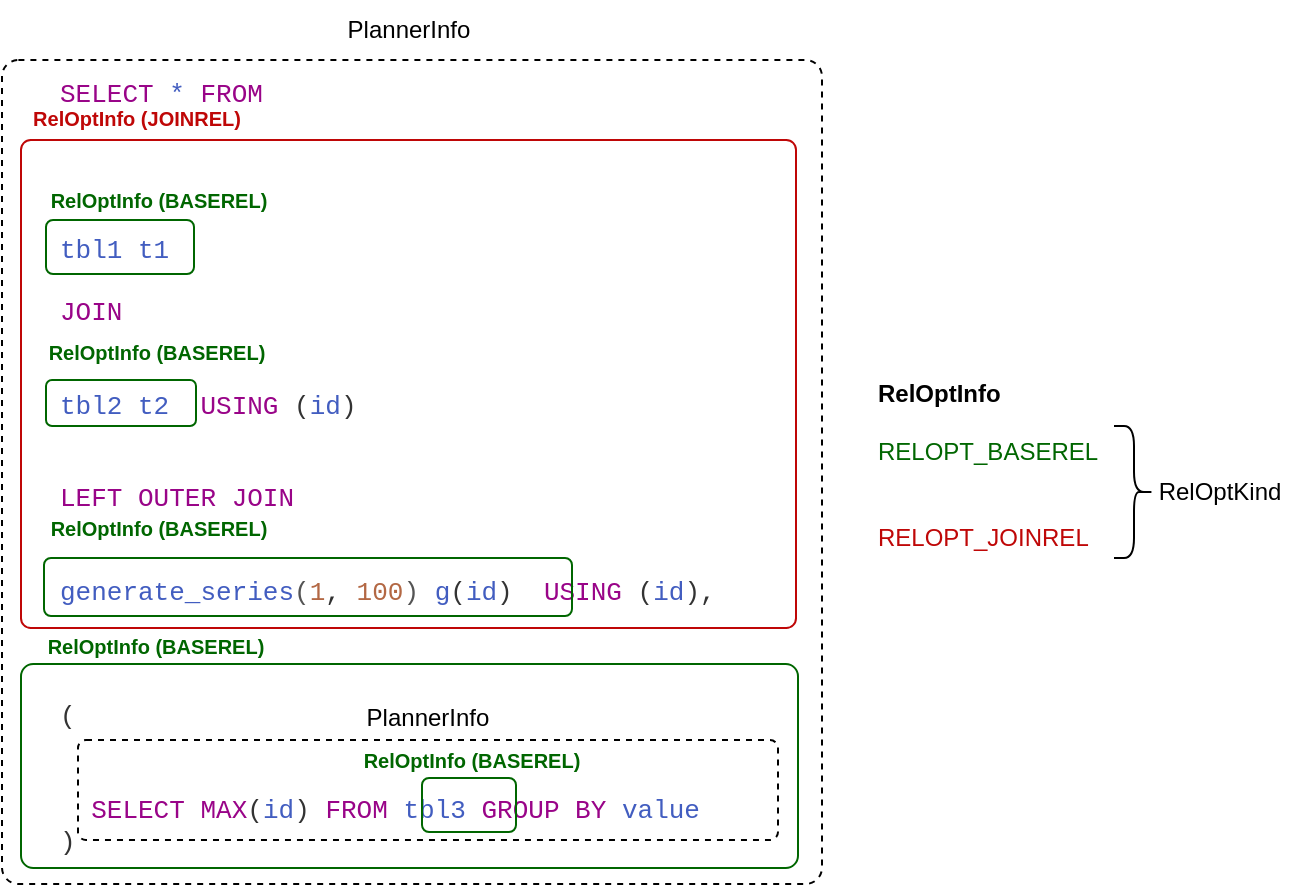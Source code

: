 <mxfile version="24.7.8">
  <diagram name="Страница — 1" id="Zvr2eW7H0rXLNG6UFAMz">
    <mxGraphModel dx="1543" dy="288" grid="1" gridSize="10" guides="1" tooltips="1" connect="1" arrows="1" fold="1" page="1" pageScale="1" pageWidth="827" pageHeight="1169" math="0" shadow="0">
      <root>
        <mxCell id="0" />
        <mxCell id="1" parent="0" />
        <UserObject label="&lt;div style=&quot;font-size: 13px;&quot;&gt;&lt;span style=&quot;background-color: initial; font-size: 13px;&quot;&gt;&lt;font style=&quot;font-size: 13px;&quot; color=&quot;#990488&quot;&gt;SELECT&lt;/font&gt;&amp;nbsp;&lt;font style=&quot;font-size: 13px;&quot; color=&quot;#425dc0&quot;&gt;*&lt;/font&gt;&lt;font style=&quot;font-size: 13px;&quot; color=&quot;#990488&quot;&gt;&amp;nbsp;FROM&lt;/font&gt;&lt;/span&gt;&lt;/div&gt;&lt;div style=&quot;font-size: 13px;&quot;&gt;&lt;span style=&quot;background-color: initial; font-size: 13px;&quot;&gt;&amp;nbsp;&lt;/span&gt;&lt;/div&gt;&lt;div style=&quot;font-size: 13px;&quot;&gt;&lt;span style=&quot;background-color: initial; font-size: 13px;&quot;&gt;&lt;font style=&quot;font-size: 13px;&quot; color=&quot;#425dc0&quot;&gt;&lt;br style=&quot;font-size: 13px;&quot;&gt;&lt;/font&gt;&lt;/span&gt;&lt;/div&gt;&lt;div style=&quot;font-size: 13px;&quot;&gt;&lt;span style=&quot;background-color: initial; font-size: 13px;&quot;&gt;&lt;font style=&quot;font-size: 13px;&quot; color=&quot;#425dc0&quot;&gt;&lt;br style=&quot;font-size: 13px;&quot;&gt;&lt;/font&gt;&lt;/span&gt;&lt;/div&gt;&lt;div style=&quot;font-size: 13px;&quot;&gt;&lt;span style=&quot;background-color: initial; font-size: 13px;&quot;&gt;&lt;font style=&quot;font-size: 13px;&quot; color=&quot;#425dc0&quot;&gt;&lt;br style=&quot;font-size: 13px;&quot;&gt;&lt;/font&gt;&lt;/span&gt;&lt;/div&gt;&lt;div style=&quot;font-size: 13px;&quot;&gt;&lt;span style=&quot;background-color: initial; font-size: 13px;&quot;&gt;&lt;font style=&quot;font-size: 13px;&quot; color=&quot;#425dc0&quot;&gt;tbl1 t1&lt;/font&gt;&lt;font style=&quot;font-size: 13px;&quot; color=&quot;#990488&quot;&gt;&amp;nbsp;&lt;/font&gt;&lt;/span&gt;&lt;/div&gt;&lt;div style=&quot;font-size: 13px;&quot;&gt;&lt;span style=&quot;background-color: initial; color: rgb(153, 4, 136); font-size: 13px;&quot;&gt;&lt;br style=&quot;font-size: 13px;&quot;&gt;&lt;/span&gt;&lt;/div&gt;&lt;div style=&quot;font-size: 13px;&quot;&gt;&lt;span style=&quot;background-color: initial; color: rgb(153, 4, 136); font-size: 13px;&quot;&gt;JOIN&amp;nbsp;&lt;/span&gt;&lt;/div&gt;&lt;div style=&quot;font-size: 13px;&quot;&gt;&lt;span style=&quot;background-color: initial; color: rgb(66, 93, 192); font-size: 13px;&quot;&gt;&lt;br style=&quot;font-size: 13px;&quot;&gt;&lt;/span&gt;&lt;/div&gt;&lt;div style=&quot;font-size: 13px;&quot;&gt;&lt;span style=&quot;background-color: initial; color: rgb(66, 93, 192); font-size: 13px;&quot;&gt;&lt;br&gt;&lt;/span&gt;&lt;/div&gt;&lt;div style=&quot;font-size: 13px;&quot;&gt;&lt;span style=&quot;background-color: initial; color: rgb(66, 93, 192); font-size: 13px;&quot;&gt;tbl2 t2&amp;nbsp; &lt;/span&gt;&lt;font style=&quot;background-color: initial; font-size: 13px;&quot; color=&quot;#990488&quot;&gt;USING&lt;/font&gt;&lt;span style=&quot;background-color: initial; color: rgb(66, 93, 192); font-size: 13px;&quot;&gt;&amp;nbsp;&lt;/span&gt;&lt;font style=&quot;background-color: initial; color: rgb(51, 51, 51); font-size: 13px;&quot; color=&quot;#333333&quot;&gt;(&lt;/font&gt;&lt;font style=&quot;background-color: initial; font-size: 13px;&quot; color=&quot;#425dc0&quot;&gt;id&lt;/font&gt;&lt;font style=&quot;background-color: initial; color: rgb(51, 51, 51); font-size: 13px;&quot; color=&quot;#333333&quot;&gt;)&lt;/font&gt;&lt;br style=&quot;font-size: 13px;&quot;&gt;&lt;/div&gt;&lt;div style=&quot;color: rgb(51, 51, 51); font-size: 13px;&quot;&gt;&lt;font style=&quot;font-size: 13px;&quot; color=&quot;#333333&quot;&gt;&lt;br style=&quot;font-size: 13px;&quot;&gt;&lt;/font&gt;&lt;/div&gt;&lt;div style=&quot;font-size: 13px;&quot;&gt;&lt;br style=&quot;font-size: 13px;&quot;&gt;&lt;/div&gt;&lt;div style=&quot;font-size: 13px;&quot;&gt;&lt;font style=&quot;font-size: 13px;&quot; color=&quot;#990488&quot;&gt;LEFT OUTER JOIN&lt;/font&gt;&lt;/div&gt;&lt;div style=&quot;font-size: 13px;&quot;&gt;&lt;font style=&quot;font-size: 13px;&quot; color=&quot;#990488&quot;&gt;&lt;br&gt;&lt;/font&gt;&lt;/div&gt;&lt;div style=&quot;font-size: 13px;&quot;&gt;&lt;font style=&quot;font-size: 13px;&quot; color=&quot;#425dc0&quot;&gt;&lt;br style=&quot;font-size: 13px;&quot;&gt;&lt;/font&gt;&lt;/div&gt;&lt;div style=&quot;font-size: 13px;&quot;&gt;&lt;font style=&quot;font-size: 13px;&quot; color=&quot;#425dc0&quot;&gt;generate_series&lt;/font&gt;&lt;font style=&quot;font-size: 13px;&quot; color=&quot;#545454&quot;&gt;(&lt;/font&gt;&lt;font style=&quot;font-size: 13px;&quot; color=&quot;#b36844&quot;&gt;1&lt;/font&gt;&lt;font style=&quot;font-size: 13px;&quot; color=&quot;#313131&quot;&gt;,&lt;/font&gt;&lt;font style=&quot;font-size: 13px;&quot; color=&quot;#990488&quot;&gt; &lt;/font&gt;&lt;font style=&quot;font-size: 13px;&quot; color=&quot;#b36844&quot;&gt;100&lt;/font&gt;&lt;font style=&quot;font-size: 13px;&quot; color=&quot;#545454&quot;&gt;)&lt;/font&gt;&lt;font style=&quot;font-size: 13px;&quot; color=&quot;#990488&quot;&gt; &lt;/font&gt;&lt;font style=&quot;font-size: 13px;&quot; color=&quot;#425dc0&quot;&gt;g&lt;/font&gt;&lt;font style=&quot;background-color: initial; color: rgb(51, 51, 51); font-size: 13px;&quot; color=&quot;#333333&quot;&gt;(&lt;/font&gt;&lt;font style=&quot;background-color: initial; font-size: 13px;&quot; color=&quot;#425dc0&quot;&gt;id&lt;/font&gt;&lt;font style=&quot;background-color: initial; color: rgb(51, 51, 51); font-size: 13px;&quot; color=&quot;#333333&quot;&gt;)&amp;nbsp;&amp;nbsp;&lt;/font&gt;&lt;font style=&quot;background-color: initial;&quot; color=&quot;#990488&quot;&gt;USING&amp;nbsp;&lt;/font&gt;&lt;font style=&quot;background-color: initial; color: rgb(51, 51, 51);&quot; color=&quot;#333333&quot;&gt;(&lt;/font&gt;&lt;font style=&quot;background-color: initial;&quot; color=&quot;#425dc0&quot;&gt;id&lt;/font&gt;&lt;font style=&quot;background-color: initial; color: rgb(51, 51, 51);&quot; color=&quot;#333333&quot;&gt;),&lt;/font&gt;&lt;/div&gt;&lt;div style=&quot;color: rgb(51, 51, 51); font-size: 13px;&quot;&gt;&lt;br&gt;&lt;/div&gt;&lt;div style=&quot;color: rgb(51, 51, 51); font-size: 13px;&quot;&gt;&lt;br&gt;&lt;/div&gt;&lt;div style=&quot;color: rgb(51, 51, 51); font-size: 13px;&quot;&gt;&lt;br&gt;&lt;/div&gt;&lt;font style=&quot;font-size: 13px;&quot; color=&quot;#333333&quot;&gt;(&lt;/font&gt;&lt;div&gt;&lt;font style=&quot;background-color: initial; font-size: 13px;&quot; color=&quot;#990488&quot;&gt;&lt;br&gt;&lt;/font&gt;&lt;/div&gt;&lt;div&gt;&lt;font style=&quot;background-color: initial; font-size: 13px;&quot; color=&quot;#990488&quot;&gt;&lt;br&gt;&lt;/font&gt;&lt;/div&gt;&lt;div&gt;&lt;font style=&quot;background-color: initial; font-size: 13px;&quot; color=&quot;#990488&quot;&gt;&amp;nbsp; SELECT&lt;/font&gt;&lt;span style=&quot;background-color: initial; font-size: 13px;&quot;&gt; &lt;/span&gt;&lt;font style=&quot;background-color: initial; font-size: 13px;&quot; color=&quot;#990488&quot;&gt;MAX&lt;/font&gt;&lt;font style=&quot;background-color: initial; font-size: 13px;&quot; color=&quot;#333333&quot;&gt;(&lt;/font&gt;&lt;font style=&quot;background-color: initial; font-size: 13px;&quot; color=&quot;#425dc0&quot;&gt;id&lt;/font&gt;&lt;font style=&quot;background-color: initial; font-size: 13px;&quot; color=&quot;#333333&quot;&gt;)&lt;/font&gt;&lt;span style=&quot;background-color: initial; font-size: 13px;&quot;&gt;&amp;nbsp;&lt;/span&gt;&lt;font style=&quot;background-color: initial; font-size: 13px;&quot; color=&quot;#990488&quot;&gt;FROM&lt;/font&gt;&lt;span style=&quot;background-color: initial; font-size: 13px;&quot;&gt; &lt;/span&gt;&lt;font style=&quot;background-color: initial; font-size: 13px;&quot; color=&quot;#425dc0&quot;&gt;tbl3&lt;/font&gt;&lt;span style=&quot;background-color: initial; font-size: 13px;&quot;&gt;&amp;nbsp;&lt;/span&gt;&lt;font style=&quot;background-color: initial; font-size: 13px;&quot; color=&quot;#990488&quot;&gt;GROUP BY&lt;/font&gt;&lt;font style=&quot;background-color: initial; font-size: 13px;&quot; color=&quot;#425dc0&quot;&gt; value&lt;/font&gt;&lt;/div&gt;&lt;div&gt;&lt;span style=&quot;background-color: initial; color: rgb(51, 51, 51);&quot;&gt;)&lt;/span&gt;&lt;br&gt;&lt;/div&gt;" link="explain select t1.value, max(t1.id) from tbl t1&#xa;join&#xa;(select id from tbl where value = 1 or value = 2) t2&#xa;using (id)&#xa;group by t1.value&#xa;having count(t1.id) &gt; 100;" id="RwIBvyNCzQx5JKe9MGN5-47">
          <mxCell style="text;html=1;align=left;verticalAlign=middle;whiteSpace=wrap;rounded=0;fontFamily=Courier New;shadow=0;horizontal=1;spacing=2;fontSize=13;" parent="1" vertex="1">
            <mxGeometry x="-603" y="190" width="391" height="407" as="geometry" />
          </mxCell>
        </UserObject>
        <mxCell id="RwIBvyNCzQx5JKe9MGN5-48" value="" style="rounded=1;whiteSpace=wrap;html=1;fillColor=none;align=left;verticalAlign=top;arcSize=13;strokeColor=#006600;" parent="1" vertex="1">
          <mxGeometry x="-608" y="270" width="74" height="27" as="geometry" />
        </mxCell>
        <mxCell id="RwIBvyNCzQx5JKe9MGN5-49" value="RelOptInfo (BASEREL)" style="text;html=1;align=center;verticalAlign=middle;whiteSpace=wrap;rounded=0;fontSize=10;fontStyle=1;fontColor=#006600;" parent="1" vertex="1">
          <mxGeometry x="-610.5" y="245" width="116.5" height="30" as="geometry" />
        </mxCell>
        <mxCell id="RwIBvyNCzQx5JKe9MGN5-50" value="" style="rounded=1;whiteSpace=wrap;html=1;fillColor=none;align=left;verticalAlign=top;arcSize=13;strokeColor=#006600;" parent="1" vertex="1">
          <mxGeometry x="-608" y="350" width="75" height="23" as="geometry" />
        </mxCell>
        <mxCell id="RwIBvyNCzQx5JKe9MGN5-51" value="RelOptInfo (BASEREL)" style="text;html=1;align=center;verticalAlign=middle;whiteSpace=wrap;rounded=0;fontSize=10;fontStyle=1;fontColor=#006600;" parent="1" vertex="1">
          <mxGeometry x="-621" y="321" width="137" height="30" as="geometry" />
        </mxCell>
        <mxCell id="RwIBvyNCzQx5JKe9MGN5-54" value="" style="rounded=1;whiteSpace=wrap;html=1;fillColor=none;align=left;verticalAlign=top;arcSize=12;strokeColor=#006600;" parent="1" vertex="1">
          <mxGeometry x="-609" y="439" width="264" height="29" as="geometry" />
        </mxCell>
        <mxCell id="RwIBvyNCzQx5JKe9MGN5-55" value="RelOptInfo (BASEREL)" style="text;html=1;align=center;verticalAlign=middle;whiteSpace=wrap;rounded=0;fontSize=10;fontStyle=1;fontColor=#006600;" parent="1" vertex="1">
          <mxGeometry x="-612" y="409" width="121" height="30" as="geometry" />
        </mxCell>
        <mxCell id="RwIBvyNCzQx5JKe9MGN5-56" value="" style="rounded=1;whiteSpace=wrap;html=1;fillColor=none;align=left;verticalAlign=top;arcSize=2;strokeColor=#BF0707;" parent="1" vertex="1">
          <mxGeometry x="-620.5" y="230" width="387.5" height="244" as="geometry" />
        </mxCell>
        <mxCell id="RwIBvyNCzQx5JKe9MGN5-57" value="RelOptInfo (JOINREL)" style="text;html=1;align=center;verticalAlign=middle;whiteSpace=wrap;rounded=0;fontSize=10;fontStyle=1;fontColor=#BF0707;" parent="1" vertex="1">
          <mxGeometry x="-622" y="204" width="119" height="30" as="geometry" />
        </mxCell>
        <mxCell id="RwIBvyNCzQx5JKe9MGN5-58" value="" style="rounded=1;whiteSpace=wrap;html=1;fillColor=none;align=left;verticalAlign=top;arcSize=6;strokeColor=#006600;" parent="1" vertex="1">
          <mxGeometry x="-620.5" y="492" width="388.5" height="102" as="geometry" />
        </mxCell>
        <mxCell id="RwIBvyNCzQx5JKe9MGN5-59" value="RelOptInfo (BASEREL)" style="text;html=1;align=center;verticalAlign=middle;whiteSpace=wrap;rounded=0;fontSize=10;fontStyle=1;fontColor=#006600;" parent="1" vertex="1">
          <mxGeometry x="-616" y="468" width="126" height="30" as="geometry" />
        </mxCell>
        <mxCell id="RwIBvyNCzQx5JKe9MGN5-60" value="" style="rounded=1;whiteSpace=wrap;html=1;fillColor=none;align=left;verticalAlign=top;arcSize=13;strokeColor=#006600;" parent="1" vertex="1">
          <mxGeometry x="-420" y="549" width="47" height="27" as="geometry" />
        </mxCell>
        <mxCell id="RwIBvyNCzQx5JKe9MGN5-61" value="RelOptInfo (BASEREL)" style="text;html=1;align=center;verticalAlign=middle;whiteSpace=wrap;rounded=0;fontSize=10;fontStyle=1;fontColor=#006600;" parent="1" vertex="1">
          <mxGeometry x="-459" y="525" width="128" height="30" as="geometry" />
        </mxCell>
        <mxCell id="RwIBvyNCzQx5JKe9MGN5-62" value="" style="rounded=1;whiteSpace=wrap;html=1;fillColor=none;arcSize=8;dashed=1;" parent="1" vertex="1">
          <mxGeometry x="-592" y="530" width="350" height="50" as="geometry" />
        </mxCell>
        <mxCell id="RwIBvyNCzQx5JKe9MGN5-63" value="" style="rounded=1;whiteSpace=wrap;html=1;fillColor=none;arcSize=2;dashed=1;" parent="1" vertex="1">
          <mxGeometry x="-630" y="190" width="410" height="412" as="geometry" />
        </mxCell>
        <mxCell id="RwIBvyNCzQx5JKe9MGN5-64" value="PlannerInfo" style="text;html=1;align=center;verticalAlign=middle;whiteSpace=wrap;rounded=0;" parent="1" vertex="1">
          <mxGeometry x="-467.25" y="160" width="81" height="30" as="geometry" />
        </mxCell>
        <mxCell id="RwIBvyNCzQx5JKe9MGN5-65" value="PlannerInfo" style="text;html=1;align=center;verticalAlign=middle;whiteSpace=wrap;rounded=0;" parent="1" vertex="1">
          <mxGeometry x="-464" y="504" width="94" height="30" as="geometry" />
        </mxCell>
        <mxCell id="t9thQ7US38gsmwE2zDbH-1" value="&lt;b&gt;RelOptInfo&lt;/b&gt;&lt;div&gt;&lt;br&gt;&lt;/div&gt;&lt;div&gt;&lt;font color=&quot;#006600&quot;&gt;RELOPT_BASEREL&lt;/font&gt;&lt;/div&gt;&lt;div&gt;&lt;font color=&quot;#006600&quot;&gt;&lt;br&gt;&lt;/font&gt;&lt;/div&gt;&lt;div&gt;&lt;font color=&quot;#006600&quot;&gt;&lt;br&gt;&lt;/font&gt;&lt;/div&gt;&lt;div&gt;&lt;font color=&quot;#bf0707&quot;&gt;RELOPT_JOINREL&lt;/font&gt;&lt;/div&gt;" style="text;html=1;align=left;verticalAlign=top;whiteSpace=wrap;rounded=0;" parent="1" vertex="1">
          <mxGeometry x="-194" y="343" width="120" height="116" as="geometry" />
        </mxCell>
        <mxCell id="t9thQ7US38gsmwE2zDbH-2" value="" style="shape=curlyBracket;whiteSpace=wrap;html=1;rounded=1;flipH=1;labelPosition=right;verticalLabelPosition=middle;align=left;verticalAlign=middle;" parent="1" vertex="1">
          <mxGeometry x="-74" y="373" width="20" height="66" as="geometry" />
        </mxCell>
        <mxCell id="t9thQ7US38gsmwE2zDbH-3" value="RelOptKind" style="text;html=1;align=center;verticalAlign=middle;whiteSpace=wrap;rounded=0;" parent="1" vertex="1">
          <mxGeometry x="-58" y="391" width="74" height="30" as="geometry" />
        </mxCell>
      </root>
    </mxGraphModel>
  </diagram>
</mxfile>
